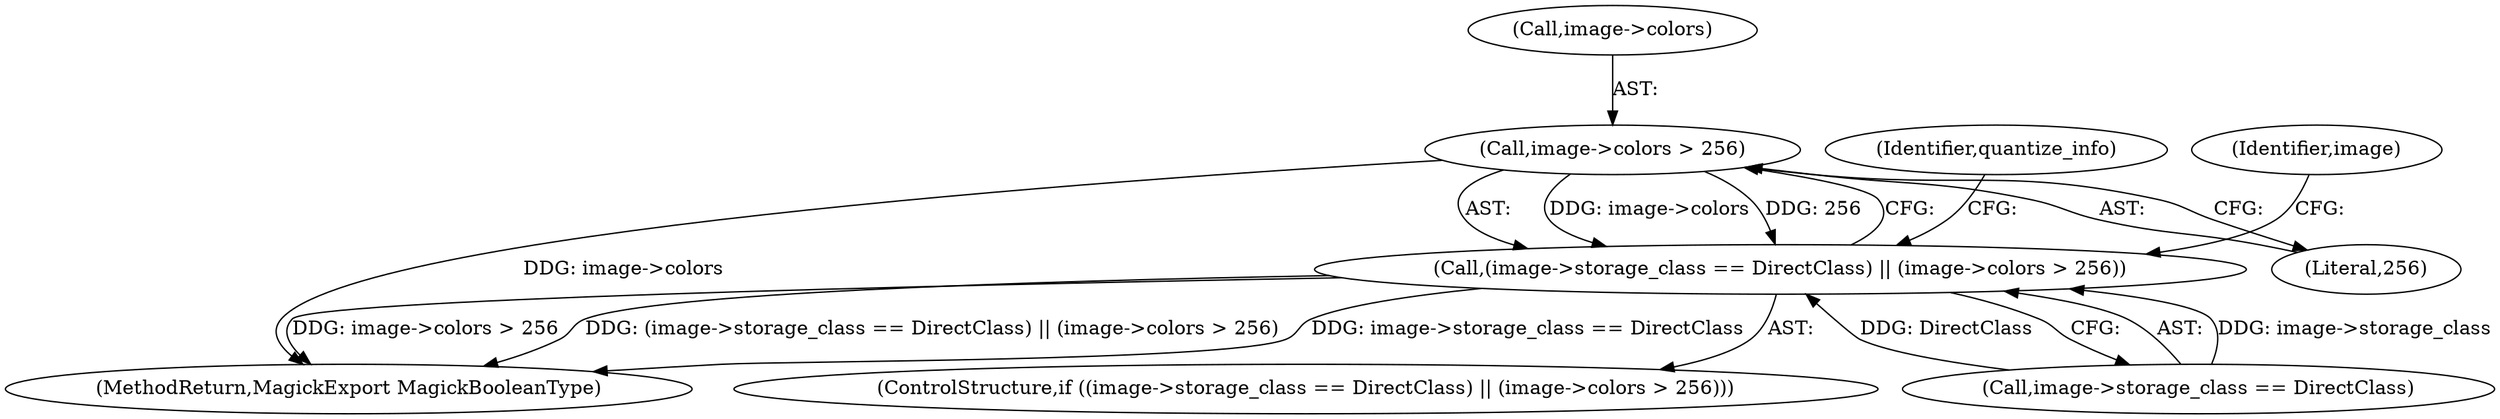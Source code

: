 digraph "0_ImageMagick_d63a3c5729df59f183e9e110d5d8385d17caaad0@pointer" {
"1000291" [label="(Call,image->colors > 256)"];
"1000285" [label="(Call,(image->storage_class == DirectClass) || (image->colors > 256))"];
"1000594" [label="(MethodReturn,MagickExport MagickBooleanType)"];
"1000298" [label="(Identifier,quantize_info)"];
"1000292" [label="(Call,image->colors)"];
"1000284" [label="(ControlStructure,if ((image->storage_class == DirectClass) || (image->colors > 256)))"];
"1000291" [label="(Call,image->colors > 256)"];
"1000286" [label="(Call,image->storage_class == DirectClass)"];
"1000295" [label="(Literal,256)"];
"1000317" [label="(Identifier,image)"];
"1000285" [label="(Call,(image->storage_class == DirectClass) || (image->colors > 256))"];
"1000291" -> "1000285"  [label="AST: "];
"1000291" -> "1000295"  [label="CFG: "];
"1000292" -> "1000291"  [label="AST: "];
"1000295" -> "1000291"  [label="AST: "];
"1000285" -> "1000291"  [label="CFG: "];
"1000291" -> "1000594"  [label="DDG: image->colors"];
"1000291" -> "1000285"  [label="DDG: image->colors"];
"1000291" -> "1000285"  [label="DDG: 256"];
"1000285" -> "1000284"  [label="AST: "];
"1000285" -> "1000286"  [label="CFG: "];
"1000286" -> "1000285"  [label="AST: "];
"1000298" -> "1000285"  [label="CFG: "];
"1000317" -> "1000285"  [label="CFG: "];
"1000285" -> "1000594"  [label="DDG: image->storage_class == DirectClass"];
"1000285" -> "1000594"  [label="DDG: image->colors > 256"];
"1000285" -> "1000594"  [label="DDG: (image->storage_class == DirectClass) || (image->colors > 256)"];
"1000286" -> "1000285"  [label="DDG: image->storage_class"];
"1000286" -> "1000285"  [label="DDG: DirectClass"];
}
